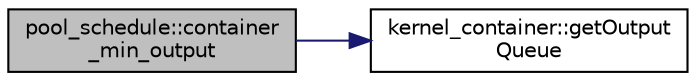 digraph "pool_schedule::container_min_output"
{
 // INTERACTIVE_SVG=YES
  bgcolor="transparent";
  edge [fontname="Helvetica",fontsize="10",labelfontname="Helvetica",labelfontsize="10"];
  node [fontname="Helvetica",fontsize="10",shape=record];
  rankdir="LR";
  Node1 [label="pool_schedule::container\l_min_output",height=0.2,width=0.4,color="black", fillcolor="grey75", style="filled", fontcolor="black"];
  Node1 -> Node2 [color="midnightblue",fontsize="10",style="solid",fontname="Helvetica"];
  Node2 [label="kernel_container::getOutput\lQueue",height=0.2,width=0.4,color="black",URL="$classkernel__container.html#a64384e258fee9b664d164eb50baf33df"];
}
